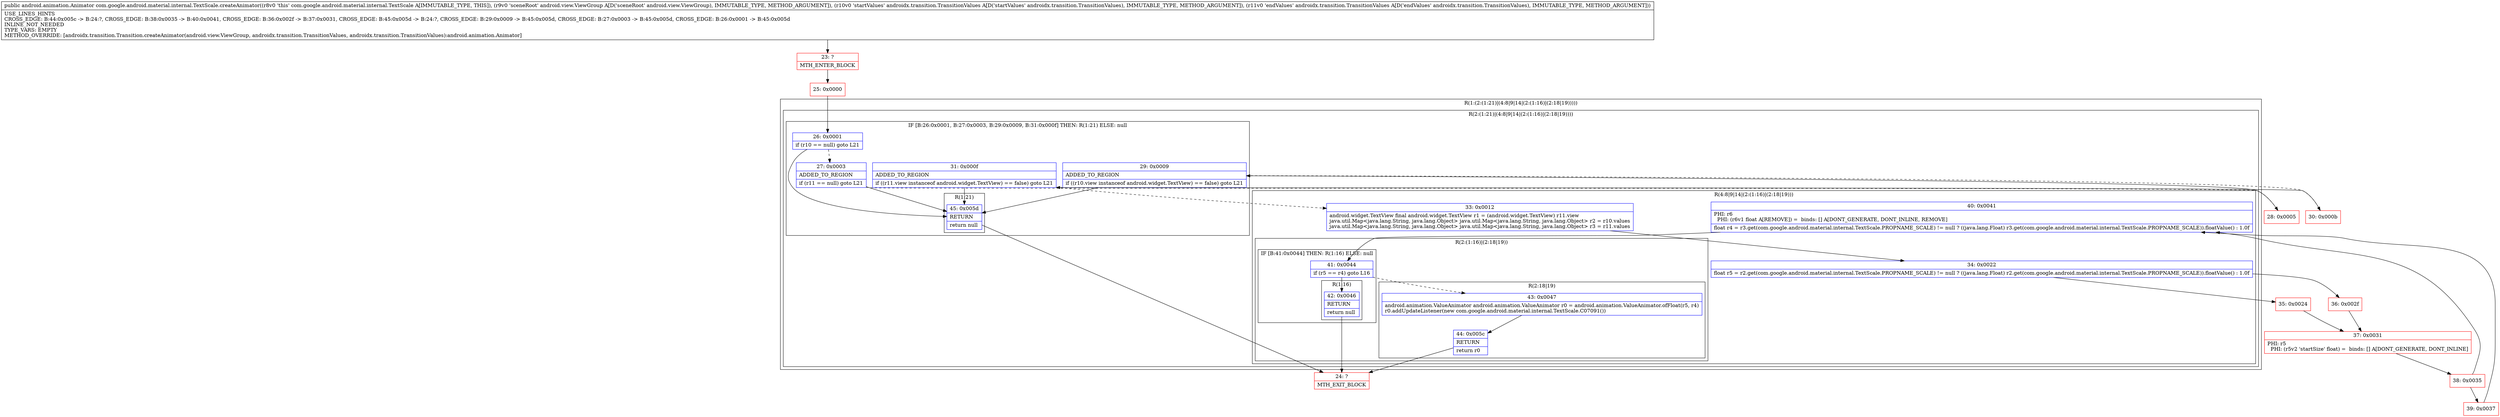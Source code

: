 digraph "CFG forcom.google.android.material.internal.TextScale.createAnimator(Landroid\/view\/ViewGroup;Landroidx\/transition\/TransitionValues;Landroidx\/transition\/TransitionValues;)Landroid\/animation\/Animator;" {
subgraph cluster_Region_588469639 {
label = "R(1:(2:(1:21)|(4:8|9|14|(2:(1:16)|(2:18|19)))))";
node [shape=record,color=blue];
subgraph cluster_Region_804953355 {
label = "R(2:(1:21)|(4:8|9|14|(2:(1:16)|(2:18|19))))";
node [shape=record,color=blue];
subgraph cluster_IfRegion_13817242 {
label = "IF [B:26:0x0001, B:27:0x0003, B:29:0x0009, B:31:0x000f] THEN: R(1:21) ELSE: null";
node [shape=record,color=blue];
Node_26 [shape=record,label="{26\:\ 0x0001|if (r10 == null) goto L21\l}"];
Node_27 [shape=record,label="{27\:\ 0x0003|ADDED_TO_REGION\l|if (r11 == null) goto L21\l}"];
Node_29 [shape=record,label="{29\:\ 0x0009|ADDED_TO_REGION\l|if ((r10.view instanceof android.widget.TextView) == false) goto L21\l}"];
Node_31 [shape=record,label="{31\:\ 0x000f|ADDED_TO_REGION\l|if ((r11.view instanceof android.widget.TextView) == false) goto L21\l}"];
subgraph cluster_Region_1837477394 {
label = "R(1:21)";
node [shape=record,color=blue];
Node_45 [shape=record,label="{45\:\ 0x005d|RETURN\l|return null\l}"];
}
}
subgraph cluster_Region_839732083 {
label = "R(4:8|9|14|(2:(1:16)|(2:18|19)))";
node [shape=record,color=blue];
Node_33 [shape=record,label="{33\:\ 0x0012|android.widget.TextView final android.widget.TextView r1 = (android.widget.TextView) r11.view\ljava.util.Map\<java.lang.String, java.lang.Object\> java.util.Map\<java.lang.String, java.lang.Object\> r2 = r10.values\ljava.util.Map\<java.lang.String, java.lang.Object\> java.util.Map\<java.lang.String, java.lang.Object\> r3 = r11.values\l}"];
Node_34 [shape=record,label="{34\:\ 0x0022|float r5 = r2.get(com.google.android.material.internal.TextScale.PROPNAME_SCALE) != null ? ((java.lang.Float) r2.get(com.google.android.material.internal.TextScale.PROPNAME_SCALE)).floatValue() : 1.0f\l}"];
Node_40 [shape=record,label="{40\:\ 0x0041|PHI: r6 \l  PHI: (r6v1 float A[REMOVE]) =  binds: [] A[DONT_GENERATE, DONT_INLINE, REMOVE]\l|float r4 = r3.get(com.google.android.material.internal.TextScale.PROPNAME_SCALE) != null ? ((java.lang.Float) r3.get(com.google.android.material.internal.TextScale.PROPNAME_SCALE)).floatValue() : 1.0f\l}"];
subgraph cluster_Region_1417896264 {
label = "R(2:(1:16)|(2:18|19))";
node [shape=record,color=blue];
subgraph cluster_IfRegion_1391430759 {
label = "IF [B:41:0x0044] THEN: R(1:16) ELSE: null";
node [shape=record,color=blue];
Node_41 [shape=record,label="{41\:\ 0x0044|if (r5 == r4) goto L16\l}"];
subgraph cluster_Region_795524118 {
label = "R(1:16)";
node [shape=record,color=blue];
Node_42 [shape=record,label="{42\:\ 0x0046|RETURN\l|return null\l}"];
}
}
subgraph cluster_Region_1929801005 {
label = "R(2:18|19)";
node [shape=record,color=blue];
Node_43 [shape=record,label="{43\:\ 0x0047|android.animation.ValueAnimator android.animation.ValueAnimator r0 = android.animation.ValueAnimator.ofFloat(r5, r4)\lr0.addUpdateListener(new com.google.android.material.internal.TextScale.C07091())\l}"];
Node_44 [shape=record,label="{44\:\ 0x005c|RETURN\l|return r0\l}"];
}
}
}
}
}
Node_23 [shape=record,color=red,label="{23\:\ ?|MTH_ENTER_BLOCK\l}"];
Node_25 [shape=record,color=red,label="{25\:\ 0x0000}"];
Node_28 [shape=record,color=red,label="{28\:\ 0x0005}"];
Node_30 [shape=record,color=red,label="{30\:\ 0x000b}"];
Node_35 [shape=record,color=red,label="{35\:\ 0x0024}"];
Node_37 [shape=record,color=red,label="{37\:\ 0x0031|PHI: r5 \l  PHI: (r5v2 'startSize' float) =  binds: [] A[DONT_GENERATE, DONT_INLINE]\l}"];
Node_38 [shape=record,color=red,label="{38\:\ 0x0035}"];
Node_39 [shape=record,color=red,label="{39\:\ 0x0037}"];
Node_24 [shape=record,color=red,label="{24\:\ ?|MTH_EXIT_BLOCK\l}"];
Node_36 [shape=record,color=red,label="{36\:\ 0x002f}"];
MethodNode[shape=record,label="{public android.animation.Animator com.google.android.material.internal.TextScale.createAnimator((r8v0 'this' com.google.android.material.internal.TextScale A[IMMUTABLE_TYPE, THIS]), (r9v0 'sceneRoot' android.view.ViewGroup A[D('sceneRoot' android.view.ViewGroup), IMMUTABLE_TYPE, METHOD_ARGUMENT]), (r10v0 'startValues' androidx.transition.TransitionValues A[D('startValues' androidx.transition.TransitionValues), IMMUTABLE_TYPE, METHOD_ARGUMENT]), (r11v0 'endValues' androidx.transition.TransitionValues A[D('endValues' androidx.transition.TransitionValues), IMMUTABLE_TYPE, METHOD_ARGUMENT]))  | USE_LINES_HINTS\lCROSS_EDGE: B:44:0x005c \-\> B:24:?, CROSS_EDGE: B:38:0x0035 \-\> B:40:0x0041, CROSS_EDGE: B:36:0x002f \-\> B:37:0x0031, CROSS_EDGE: B:45:0x005d \-\> B:24:?, CROSS_EDGE: B:29:0x0009 \-\> B:45:0x005d, CROSS_EDGE: B:27:0x0003 \-\> B:45:0x005d, CROSS_EDGE: B:26:0x0001 \-\> B:45:0x005d\lINLINE_NOT_NEEDED\lTYPE_VARS: EMPTY\lMETHOD_OVERRIDE: [androidx.transition.Transition.createAnimator(android.view.ViewGroup, androidx.transition.TransitionValues, androidx.transition.TransitionValues):android.animation.Animator]\l}"];
MethodNode -> Node_23;Node_26 -> Node_27[style=dashed];
Node_26 -> Node_45;
Node_27 -> Node_28[style=dashed];
Node_27 -> Node_45;
Node_29 -> Node_30[style=dashed];
Node_29 -> Node_45;
Node_31 -> Node_33[style=dashed];
Node_31 -> Node_45;
Node_45 -> Node_24;
Node_33 -> Node_34;
Node_34 -> Node_35;
Node_34 -> Node_36;
Node_40 -> Node_41;
Node_41 -> Node_42;
Node_41 -> Node_43[style=dashed];
Node_42 -> Node_24;
Node_43 -> Node_44;
Node_44 -> Node_24;
Node_23 -> Node_25;
Node_25 -> Node_26;
Node_28 -> Node_29;
Node_30 -> Node_31;
Node_35 -> Node_37;
Node_37 -> Node_38;
Node_38 -> Node_39;
Node_38 -> Node_40;
Node_39 -> Node_40;
Node_36 -> Node_37;
}

